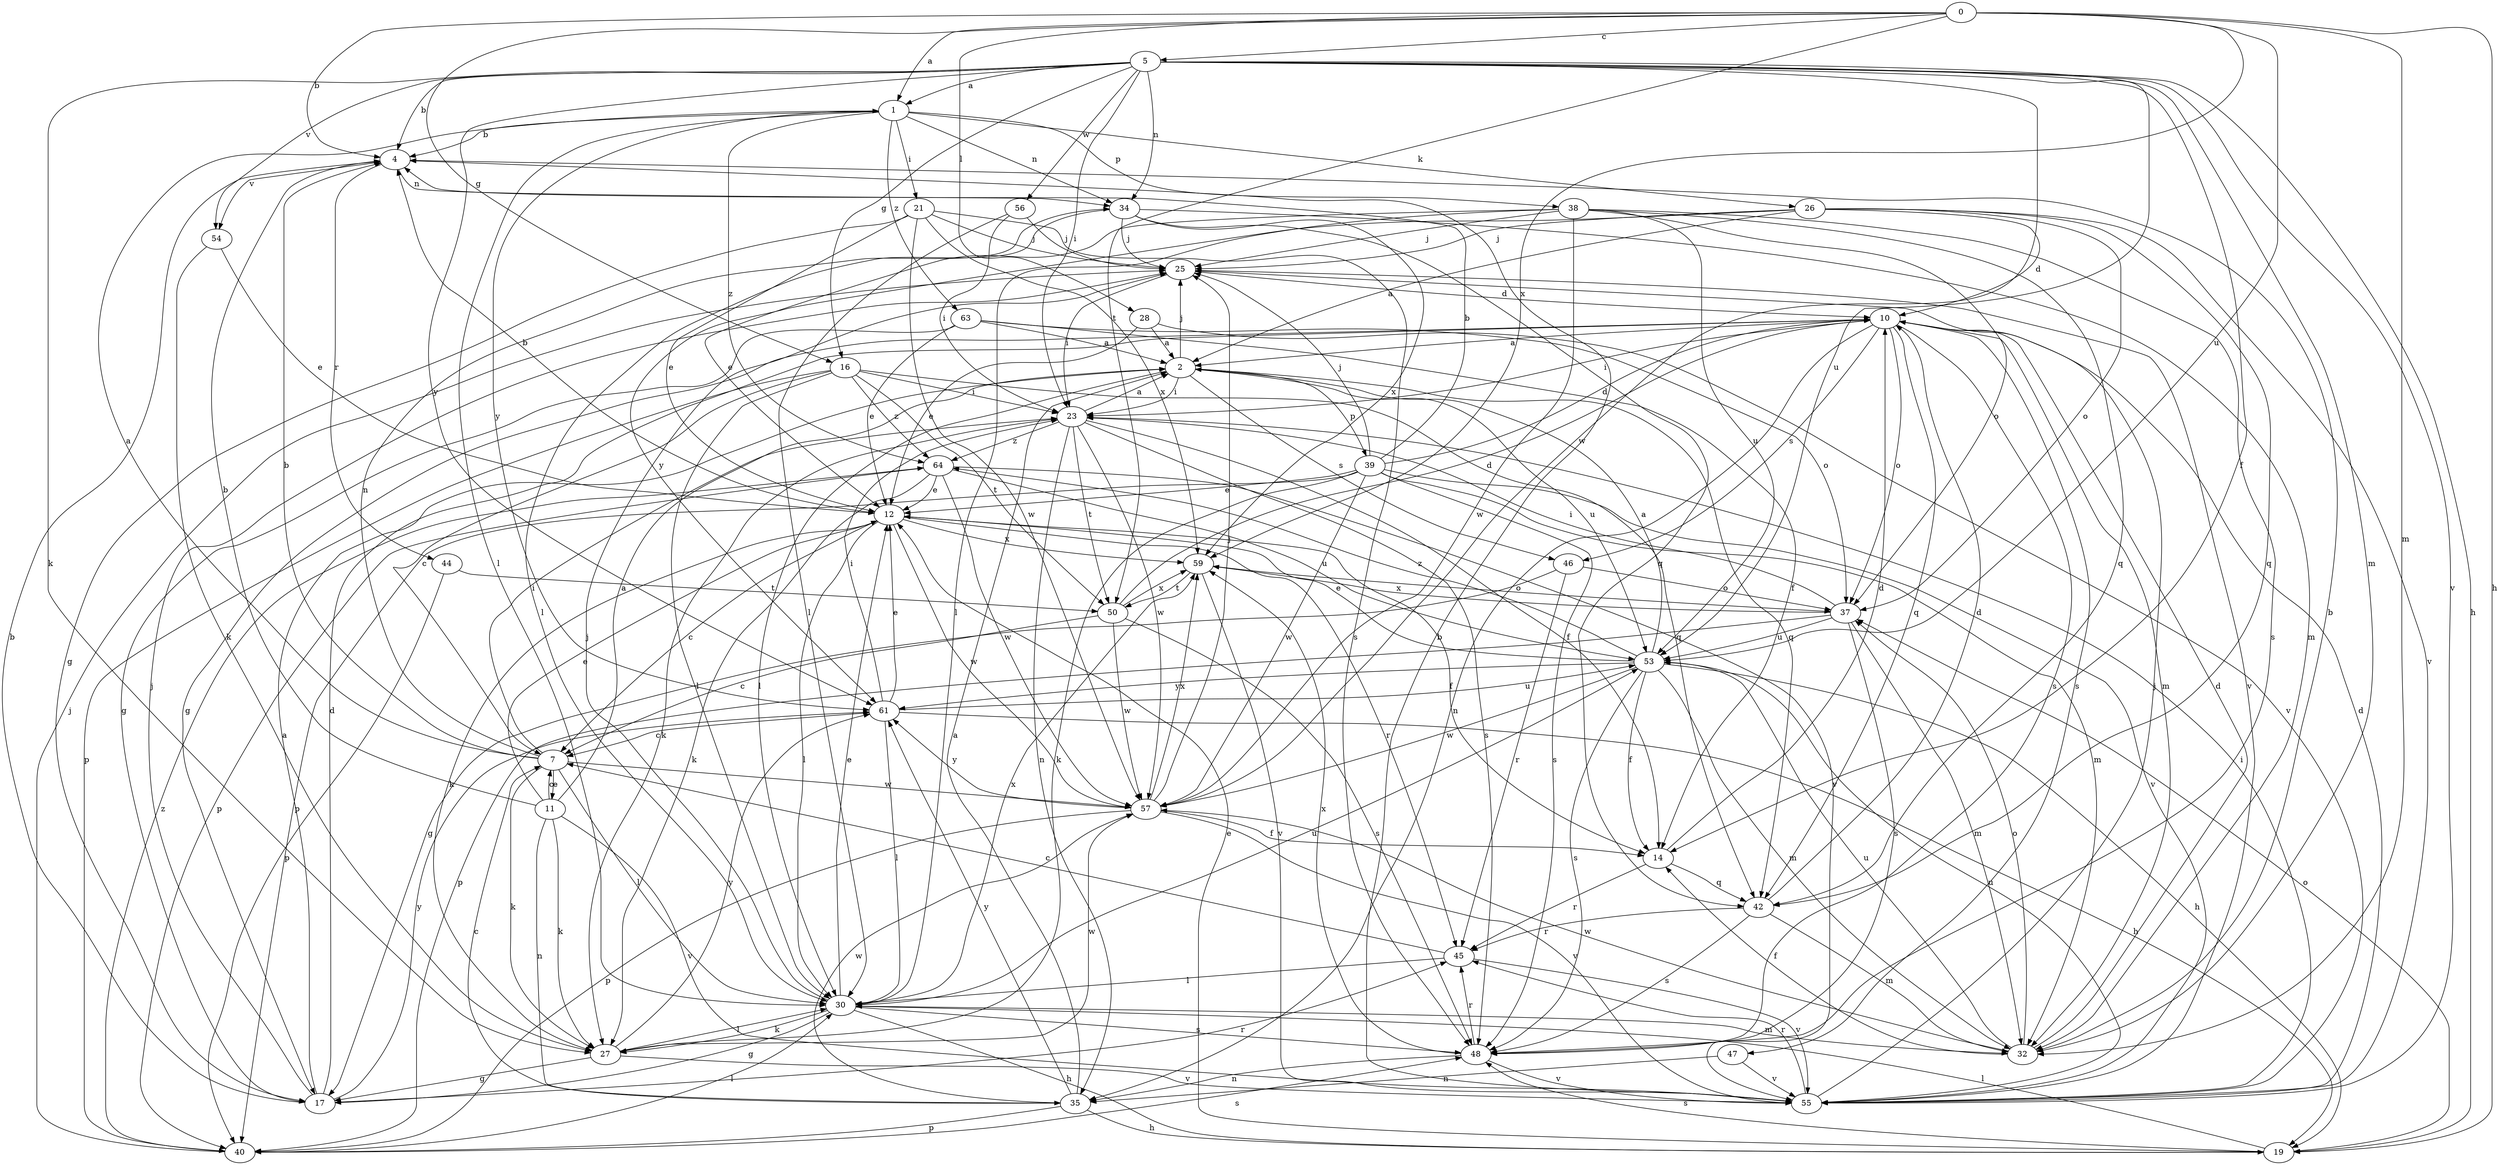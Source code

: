 strict digraph  {
0;
1;
2;
4;
5;
7;
10;
11;
12;
14;
16;
17;
19;
21;
23;
25;
26;
27;
28;
30;
32;
34;
35;
37;
38;
39;
40;
42;
44;
45;
46;
47;
48;
50;
53;
54;
55;
56;
57;
59;
61;
63;
64;
0 -> 1  [label=a];
0 -> 4  [label=b];
0 -> 5  [label=c];
0 -> 16  [label=g];
0 -> 19  [label=h];
0 -> 28  [label=l];
0 -> 32  [label=m];
0 -> 50  [label=t];
0 -> 53  [label=u];
0 -> 59  [label=x];
1 -> 4  [label=b];
1 -> 21  [label=i];
1 -> 26  [label=k];
1 -> 30  [label=l];
1 -> 34  [label=n];
1 -> 38  [label=p];
1 -> 61  [label=y];
1 -> 63  [label=z];
1 -> 64  [label=z];
2 -> 23  [label=i];
2 -> 25  [label=j];
2 -> 30  [label=l];
2 -> 39  [label=p];
2 -> 42  [label=q];
2 -> 46  [label=s];
2 -> 53  [label=u];
4 -> 34  [label=n];
4 -> 44  [label=r];
4 -> 54  [label=v];
5 -> 1  [label=a];
5 -> 4  [label=b];
5 -> 14  [label=f];
5 -> 16  [label=g];
5 -> 19  [label=h];
5 -> 23  [label=i];
5 -> 27  [label=k];
5 -> 32  [label=m];
5 -> 34  [label=n];
5 -> 53  [label=u];
5 -> 54  [label=v];
5 -> 55  [label=v];
5 -> 56  [label=w];
5 -> 57  [label=w];
5 -> 61  [label=y];
7 -> 1  [label=a];
7 -> 4  [label=b];
7 -> 11  [label=e];
7 -> 23  [label=i];
7 -> 27  [label=k];
7 -> 30  [label=l];
7 -> 34  [label=n];
7 -> 57  [label=w];
10 -> 2  [label=a];
10 -> 17  [label=g];
10 -> 23  [label=i];
10 -> 32  [label=m];
10 -> 35  [label=n];
10 -> 37  [label=o];
10 -> 42  [label=q];
10 -> 46  [label=s];
10 -> 47  [label=s];
10 -> 48  [label=s];
11 -> 2  [label=a];
11 -> 4  [label=b];
11 -> 7  [label=c];
11 -> 12  [label=e];
11 -> 27  [label=k];
11 -> 35  [label=n];
11 -> 55  [label=v];
12 -> 4  [label=b];
12 -> 7  [label=c];
12 -> 14  [label=f];
12 -> 27  [label=k];
12 -> 30  [label=l];
12 -> 45  [label=r];
12 -> 57  [label=w];
12 -> 59  [label=x];
14 -> 10  [label=d];
14 -> 42  [label=q];
14 -> 45  [label=r];
16 -> 7  [label=c];
16 -> 23  [label=i];
16 -> 30  [label=l];
16 -> 40  [label=p];
16 -> 42  [label=q];
16 -> 50  [label=t];
16 -> 64  [label=z];
17 -> 2  [label=a];
17 -> 4  [label=b];
17 -> 10  [label=d];
17 -> 25  [label=j];
17 -> 45  [label=r];
17 -> 61  [label=y];
19 -> 12  [label=e];
19 -> 30  [label=l];
19 -> 37  [label=o];
19 -> 48  [label=s];
21 -> 12  [label=e];
21 -> 17  [label=g];
21 -> 25  [label=j];
21 -> 48  [label=s];
21 -> 57  [label=w];
21 -> 59  [label=x];
23 -> 2  [label=a];
23 -> 14  [label=f];
23 -> 27  [label=k];
23 -> 35  [label=n];
23 -> 48  [label=s];
23 -> 50  [label=t];
23 -> 57  [label=w];
23 -> 64  [label=z];
25 -> 10  [label=d];
25 -> 23  [label=i];
25 -> 55  [label=v];
26 -> 2  [label=a];
26 -> 10  [label=d];
26 -> 25  [label=j];
26 -> 37  [label=o];
26 -> 42  [label=q];
26 -> 55  [label=v];
26 -> 61  [label=y];
27 -> 17  [label=g];
27 -> 30  [label=l];
27 -> 55  [label=v];
27 -> 57  [label=w];
27 -> 61  [label=y];
28 -> 2  [label=a];
28 -> 12  [label=e];
28 -> 55  [label=v];
30 -> 12  [label=e];
30 -> 17  [label=g];
30 -> 19  [label=h];
30 -> 25  [label=j];
30 -> 27  [label=k];
30 -> 32  [label=m];
30 -> 48  [label=s];
30 -> 53  [label=u];
30 -> 59  [label=x];
32 -> 4  [label=b];
32 -> 10  [label=d];
32 -> 14  [label=f];
32 -> 37  [label=o];
32 -> 53  [label=u];
32 -> 57  [label=w];
34 -> 25  [label=j];
34 -> 30  [label=l];
34 -> 32  [label=m];
34 -> 42  [label=q];
34 -> 59  [label=x];
35 -> 2  [label=a];
35 -> 7  [label=c];
35 -> 19  [label=h];
35 -> 40  [label=p];
35 -> 57  [label=w];
35 -> 61  [label=y];
37 -> 23  [label=i];
37 -> 32  [label=m];
37 -> 40  [label=p];
37 -> 48  [label=s];
37 -> 53  [label=u];
37 -> 59  [label=x];
38 -> 12  [label=e];
38 -> 25  [label=j];
38 -> 30  [label=l];
38 -> 37  [label=o];
38 -> 42  [label=q];
38 -> 48  [label=s];
38 -> 53  [label=u];
38 -> 57  [label=w];
39 -> 4  [label=b];
39 -> 10  [label=d];
39 -> 12  [label=e];
39 -> 25  [label=j];
39 -> 27  [label=k];
39 -> 32  [label=m];
39 -> 40  [label=p];
39 -> 48  [label=s];
39 -> 55  [label=v];
39 -> 57  [label=w];
40 -> 25  [label=j];
40 -> 30  [label=l];
40 -> 48  [label=s];
40 -> 64  [label=z];
42 -> 10  [label=d];
42 -> 32  [label=m];
42 -> 45  [label=r];
42 -> 48  [label=s];
44 -> 40  [label=p];
44 -> 50  [label=t];
45 -> 7  [label=c];
45 -> 30  [label=l];
45 -> 55  [label=v];
46 -> 17  [label=g];
46 -> 37  [label=o];
46 -> 45  [label=r];
47 -> 35  [label=n];
47 -> 55  [label=v];
48 -> 35  [label=n];
48 -> 45  [label=r];
48 -> 55  [label=v];
48 -> 59  [label=x];
50 -> 7  [label=c];
50 -> 10  [label=d];
50 -> 48  [label=s];
50 -> 57  [label=w];
50 -> 59  [label=x];
53 -> 2  [label=a];
53 -> 12  [label=e];
53 -> 14  [label=f];
53 -> 19  [label=h];
53 -> 32  [label=m];
53 -> 48  [label=s];
53 -> 57  [label=w];
53 -> 61  [label=y];
53 -> 64  [label=z];
54 -> 12  [label=e];
54 -> 27  [label=k];
55 -> 4  [label=b];
55 -> 10  [label=d];
55 -> 23  [label=i];
55 -> 25  [label=j];
55 -> 45  [label=r];
55 -> 53  [label=u];
56 -> 23  [label=i];
56 -> 25  [label=j];
56 -> 30  [label=l];
57 -> 14  [label=f];
57 -> 25  [label=j];
57 -> 40  [label=p];
57 -> 55  [label=v];
57 -> 59  [label=x];
57 -> 61  [label=y];
59 -> 37  [label=o];
59 -> 50  [label=t];
59 -> 55  [label=v];
61 -> 7  [label=c];
61 -> 12  [label=e];
61 -> 19  [label=h];
61 -> 23  [label=i];
61 -> 30  [label=l];
61 -> 53  [label=u];
63 -> 2  [label=a];
63 -> 12  [label=e];
63 -> 14  [label=f];
63 -> 17  [label=g];
63 -> 37  [label=o];
64 -> 12  [label=e];
64 -> 27  [label=k];
64 -> 40  [label=p];
64 -> 53  [label=u];
64 -> 55  [label=v];
64 -> 57  [label=w];
}
